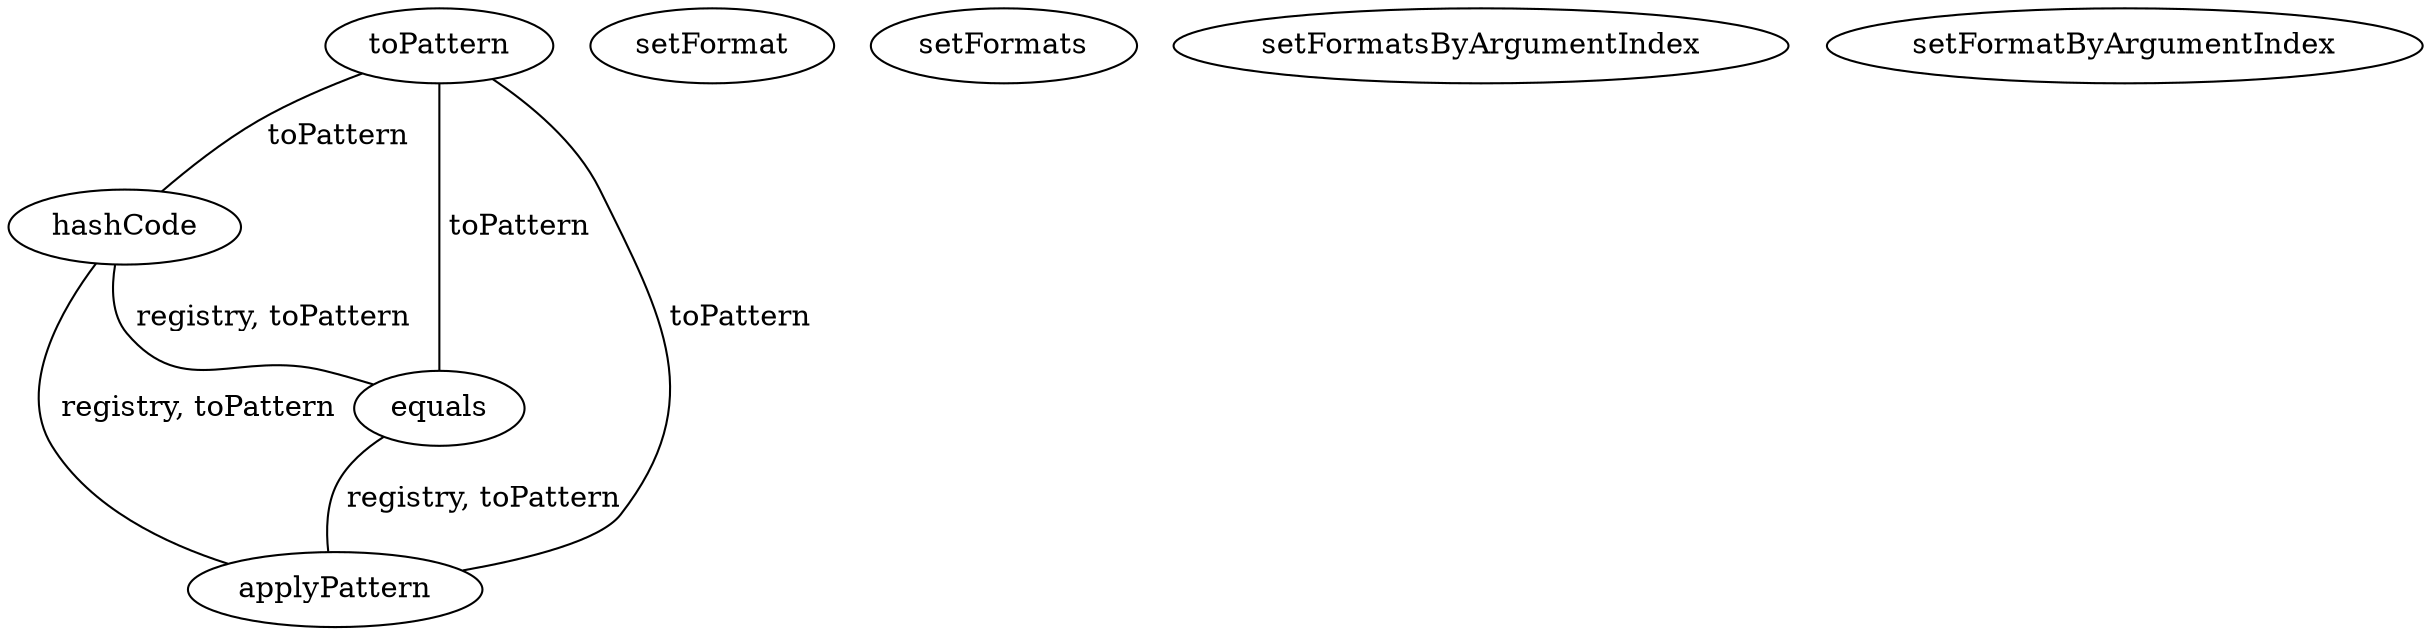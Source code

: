 digraph G {
toPattern;
setFormat;
hashCode;
setFormats;
equals;
setFormatsByArgumentIndex;
setFormatByArgumentIndex;
applyPattern;
toPattern -> hashCode [label=" toPattern", dir=none];
toPattern -> equals [label=" toPattern", dir=none];
toPattern -> applyPattern [label=" toPattern", dir=none];
hashCode -> equals [label=" registry, toPattern", dir=none];
hashCode -> applyPattern [label=" registry, toPattern", dir=none];
equals -> applyPattern [label=" registry, toPattern", dir=none];
}